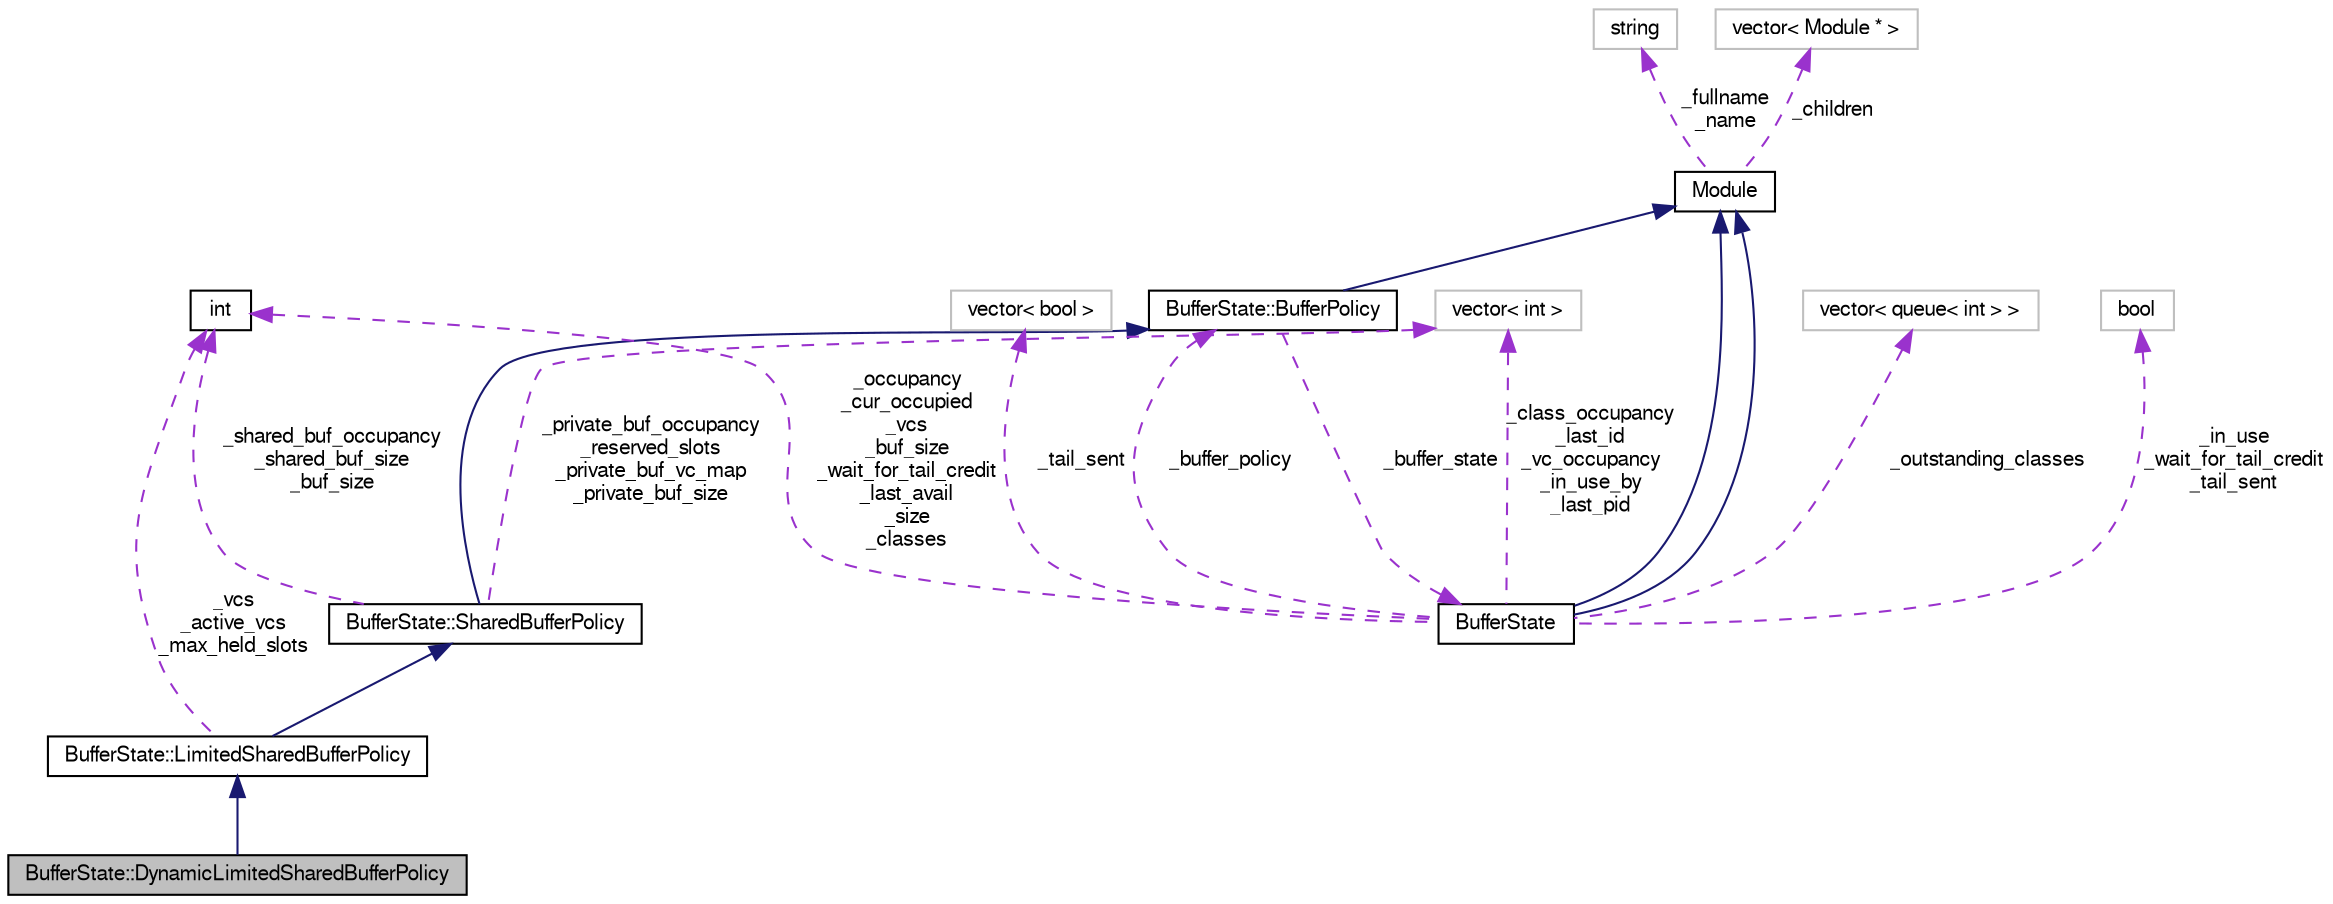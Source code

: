 digraph G
{
  bgcolor="transparent";
  edge [fontname="FreeSans",fontsize="10",labelfontname="FreeSans",labelfontsize="10"];
  node [fontname="FreeSans",fontsize="10",shape=record];
  Node1 [label="BufferState::DynamicLimitedSharedBufferPolicy",height=0.2,width=0.4,color="black", fillcolor="grey75", style="filled" fontcolor="black"];
  Node2 -> Node1 [dir=back,color="midnightblue",fontsize="10",style="solid",fontname="FreeSans"];
  Node2 [label="BufferState::LimitedSharedBufferPolicy",height=0.2,width=0.4,color="black",URL="$classBufferState_1_1LimitedSharedBufferPolicy.html"];
  Node3 -> Node2 [dir=back,color="midnightblue",fontsize="10",style="solid",fontname="FreeSans"];
  Node3 [label="BufferState::SharedBufferPolicy",height=0.2,width=0.4,color="black",URL="$classBufferState_1_1SharedBufferPolicy.html"];
  Node4 -> Node3 [dir=back,color="midnightblue",fontsize="10",style="solid",fontname="FreeSans"];
  Node4 [label="BufferState::BufferPolicy",height=0.2,width=0.4,color="black",URL="$classBufferState_1_1BufferPolicy.html"];
  Node5 -> Node4 [dir=back,color="midnightblue",fontsize="10",style="solid",fontname="FreeSans"];
  Node5 [label="Module",height=0.2,width=0.4,color="black",URL="$classModule.html"];
  Node6 -> Node5 [dir=back,color="darkorchid3",fontsize="10",style="dashed",label="_fullname\n_name",fontname="FreeSans"];
  Node6 [label="string",height=0.2,width=0.4,color="grey75"];
  Node7 -> Node5 [dir=back,color="darkorchid3",fontsize="10",style="dashed",label="_children",fontname="FreeSans"];
  Node7 [label="vector\< Module * \>",height=0.2,width=0.4,color="grey75"];
  Node8 -> Node4 [dir=back,color="darkorchid3",fontsize="10",style="dashed",label="_buffer_state",fontname="FreeSans"];
  Node8 [label="BufferState",height=0.2,width=0.4,color="black",URL="$classBufferState.html"];
  Node5 -> Node8 [dir=back,color="midnightblue",fontsize="10",style="solid",fontname="FreeSans"];
  Node5 -> Node8 [dir=back,color="midnightblue",fontsize="10",style="solid",fontname="FreeSans"];
  Node9 -> Node8 [dir=back,color="darkorchid3",fontsize="10",style="dashed",label="_outstanding_classes",fontname="FreeSans"];
  Node9 [label="vector\< queue\< int \> \>",height=0.2,width=0.4,color="grey75"];
  Node4 -> Node8 [dir=back,color="darkorchid3",fontsize="10",style="dashed",label="_buffer_policy",fontname="FreeSans"];
  Node10 -> Node8 [dir=back,color="darkorchid3",fontsize="10",style="dashed",label="_occupancy\n_cur_occupied\n_vcs\n_buf_size\n_wait_for_tail_credit\n_last_avail\n_size\n_classes",fontname="FreeSans"];
  Node10 [label="int",height=0.2,width=0.4,color="black",URL="$classint.html"];
  Node11 -> Node8 [dir=back,color="darkorchid3",fontsize="10",style="dashed",label="_in_use\n_wait_for_tail_credit\n_tail_sent",fontname="FreeSans"];
  Node11 [label="bool",height=0.2,width=0.4,color="grey75"];
  Node12 -> Node8 [dir=back,color="darkorchid3",fontsize="10",style="dashed",label="_class_occupancy\n_last_id\n_vc_occupancy\n_in_use_by\n_last_pid",fontname="FreeSans"];
  Node12 [label="vector\< int \>",height=0.2,width=0.4,color="grey75"];
  Node13 -> Node8 [dir=back,color="darkorchid3",fontsize="10",style="dashed",label="_tail_sent",fontname="FreeSans"];
  Node13 [label="vector\< bool \>",height=0.2,width=0.4,color="grey75"];
  Node10 -> Node3 [dir=back,color="darkorchid3",fontsize="10",style="dashed",label="_shared_buf_occupancy\n_shared_buf_size\n_buf_size",fontname="FreeSans"];
  Node12 -> Node3 [dir=back,color="darkorchid3",fontsize="10",style="dashed",label="_private_buf_occupancy\n_reserved_slots\n_private_buf_vc_map\n_private_buf_size",fontname="FreeSans"];
  Node10 -> Node2 [dir=back,color="darkorchid3",fontsize="10",style="dashed",label="_vcs\n_active_vcs\n_max_held_slots",fontname="FreeSans"];
}
